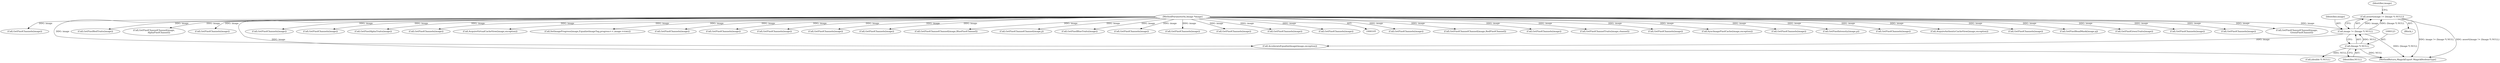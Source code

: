 digraph "0_ImageMagick_76401e172ea3a55182be2b8e2aca4d07270f6da6_0@API" {
"1000119" [label="(Call,assert(image != (Image *) NULL))"];
"1000120" [label="(Call,image != (Image *) NULL)"];
"1000106" [label="(MethodParameterIn,Image *image)"];
"1000122" [label="(Call,(Image *) NULL)"];
"1000484" [label="(Call,GetPixelChannels(image))"];
"1000609" [label="(Call,GetPixelChannelChannel(image,RedPixelChannel))"];
"1000770" [label="(Call,GetPixelChannels(image))"];
"1000882" [label="(Call,GetPixelChannelTraits(image,channel))"];
"1000119" [label="(Call,assert(image != (Image *) NULL))"];
"1000353" [label="(Call,GetPixelChannels(image))"];
"1000156" [label="(Call,SyncImagePixelCache(image,exception))"];
"1000108" [label="(Block,)"];
"1000909" [label="(Call,GetPixelChannels(image))"];
"1000374" [label="(Call,GetPixelIntensity(image,p))"];
"1000440" [label="(Call,GetPixelChannels(image))"];
"1000787" [label="(Call,AcquireAuthenticCacheView(image,exception))"];
"1000857" [label="(Call,GetPixelChannels(image))"];
"1000850" [label="(Call,GetPixelReadMask(image,q))"];
"1000647" [label="(Call,GetPixelGreenTraits(image))"];
"1000106" [label="(MethodParameterIn,Image *image)"];
"1000632" [label="(Call,GetPixelChannels(image))"];
"1000185" [label="(Call,GetPixelChannels(image))"];
"1000655" [label="(Call,GetPixelChannelChannel(image,\n              GreenPixelChannel))"];
"1000382" [label="(Call,GetPixelChannels(image))"];
"1000133" [label="(Call,AccelerateEqualizeImage(image,exception))"];
"1000601" [label="(Call,GetPixelRedTraits(image))"];
"1000747" [label="(Call,GetPixelChannelChannel(image,\n              AlphaPixelChannel))"];
"1000122" [label="(Call,(Image *) NULL)"];
"1000431" [label="(Call,GetPixelChannels(image))"];
"1000128" [label="(Identifier,image)"];
"1000968" [label="(MethodReturn,MagickExport MagickBooleanType)"];
"1000199" [label="(Call,GetPixelChannels(image))"];
"1000678" [label="(Call,GetPixelChannels(image))"];
"1000739" [label="(Call,GetPixelAlphaTraits(image))"];
"1000120" [label="(Call,image != (Image *) NULL)"];
"1000724" [label="(Call,GetPixelChannels(image))"];
"1000285" [label="(Call,AcquireVirtualCacheView(image,exception))"];
"1000941" [label="(Call,SetImageProgress(image,EqualizeImageTag,progress++,image->rows))"];
"1000403" [label="(Call,GetPixelChannels(image))"];
"1000171" [label="(Call,GetPixelChannels(image))"];
"1000278" [label="(Call,GetPixelChannels(image))"];
"1000505" [label="(Call,GetPixelChannels(image))"];
"1000389" [label="(Call,GetPixelChannels(image))"];
"1000701" [label="(Call,GetPixelChannelChannel(image,BluePixelChannel))"];
"1000876" [label="(Call,GetPixelChannelChannel(image,j))"];
"1000693" [label="(Call,GetPixelBlueTraits(image))"];
"1000121" [label="(Identifier,image)"];
"1000455" [label="(Call,GetPixelChannels(image))"];
"1000208" [label="(Call,(double *) NULL)"];
"1000550" [label="(Call,GetPixelChannels(image))"];
"1000533" [label="(Call,GetPixelChannels(image))"];
"1000124" [label="(Identifier,NULL)"];
"1000918" [label="(Call,GetPixelChannels(image))"];
"1000868" [label="(Call,GetPixelChannels(image))"];
"1000119" -> "1000108"  [label="AST: "];
"1000119" -> "1000120"  [label="CFG: "];
"1000120" -> "1000119"  [label="AST: "];
"1000128" -> "1000119"  [label="CFG: "];
"1000119" -> "1000968"  [label="DDG: image != (Image *) NULL"];
"1000119" -> "1000968"  [label="DDG: assert(image != (Image *) NULL)"];
"1000120" -> "1000119"  [label="DDG: image"];
"1000120" -> "1000119"  [label="DDG: (Image *) NULL"];
"1000120" -> "1000122"  [label="CFG: "];
"1000121" -> "1000120"  [label="AST: "];
"1000122" -> "1000120"  [label="AST: "];
"1000120" -> "1000968"  [label="DDG: (Image *) NULL"];
"1000106" -> "1000120"  [label="DDG: image"];
"1000122" -> "1000120"  [label="DDG: NULL"];
"1000120" -> "1000133"  [label="DDG: image"];
"1000106" -> "1000105"  [label="AST: "];
"1000106" -> "1000968"  [label="DDG: image"];
"1000106" -> "1000133"  [label="DDG: image"];
"1000106" -> "1000156"  [label="DDG: image"];
"1000106" -> "1000171"  [label="DDG: image"];
"1000106" -> "1000185"  [label="DDG: image"];
"1000106" -> "1000199"  [label="DDG: image"];
"1000106" -> "1000278"  [label="DDG: image"];
"1000106" -> "1000285"  [label="DDG: image"];
"1000106" -> "1000353"  [label="DDG: image"];
"1000106" -> "1000374"  [label="DDG: image"];
"1000106" -> "1000382"  [label="DDG: image"];
"1000106" -> "1000389"  [label="DDG: image"];
"1000106" -> "1000403"  [label="DDG: image"];
"1000106" -> "1000431"  [label="DDG: image"];
"1000106" -> "1000440"  [label="DDG: image"];
"1000106" -> "1000455"  [label="DDG: image"];
"1000106" -> "1000484"  [label="DDG: image"];
"1000106" -> "1000505"  [label="DDG: image"];
"1000106" -> "1000533"  [label="DDG: image"];
"1000106" -> "1000550"  [label="DDG: image"];
"1000106" -> "1000601"  [label="DDG: image"];
"1000106" -> "1000609"  [label="DDG: image"];
"1000106" -> "1000632"  [label="DDG: image"];
"1000106" -> "1000647"  [label="DDG: image"];
"1000106" -> "1000655"  [label="DDG: image"];
"1000106" -> "1000678"  [label="DDG: image"];
"1000106" -> "1000693"  [label="DDG: image"];
"1000106" -> "1000701"  [label="DDG: image"];
"1000106" -> "1000724"  [label="DDG: image"];
"1000106" -> "1000739"  [label="DDG: image"];
"1000106" -> "1000747"  [label="DDG: image"];
"1000106" -> "1000770"  [label="DDG: image"];
"1000106" -> "1000787"  [label="DDG: image"];
"1000106" -> "1000850"  [label="DDG: image"];
"1000106" -> "1000857"  [label="DDG: image"];
"1000106" -> "1000868"  [label="DDG: image"];
"1000106" -> "1000876"  [label="DDG: image"];
"1000106" -> "1000882"  [label="DDG: image"];
"1000106" -> "1000909"  [label="DDG: image"];
"1000106" -> "1000918"  [label="DDG: image"];
"1000106" -> "1000941"  [label="DDG: image"];
"1000122" -> "1000124"  [label="CFG: "];
"1000123" -> "1000122"  [label="AST: "];
"1000124" -> "1000122"  [label="AST: "];
"1000122" -> "1000968"  [label="DDG: NULL"];
"1000122" -> "1000208"  [label="DDG: NULL"];
}
